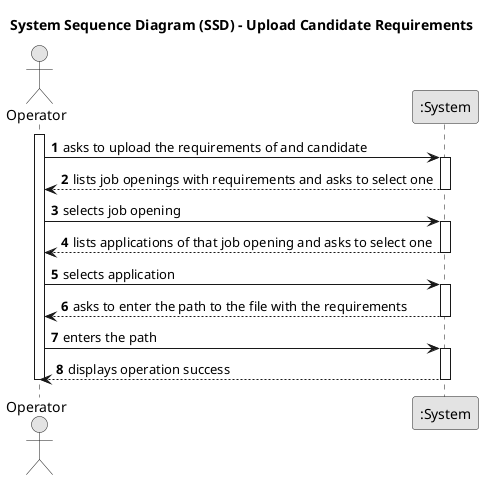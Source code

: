 @startuml
skinparam monochrome true
skinparam packageStyle rectangle
skinparam shadowing false

title System Sequence Diagram (SSD) - Upload Candidate Requirements

autonumber

actor "Operator" as OP
participant ":System" as System

activate OP

    OP -> System : asks to upload the requirements of and candidate
    activate System


       System --> OP : lists job openings with requirements and asks to select one
    deactivate System

    OP -> System : selects job opening
    activate System

        System --> OP : lists applications of that job opening and asks to select one
    deactivate System

    OP -> System : selects application
    activate System

        System --> OP : asks to enter the path to the file with the requirements
    deactivate System

    OP -> System : enters the path
    activate System

        System --> OP : displays operation success
    deactivate System

deactivate OP

@enduml